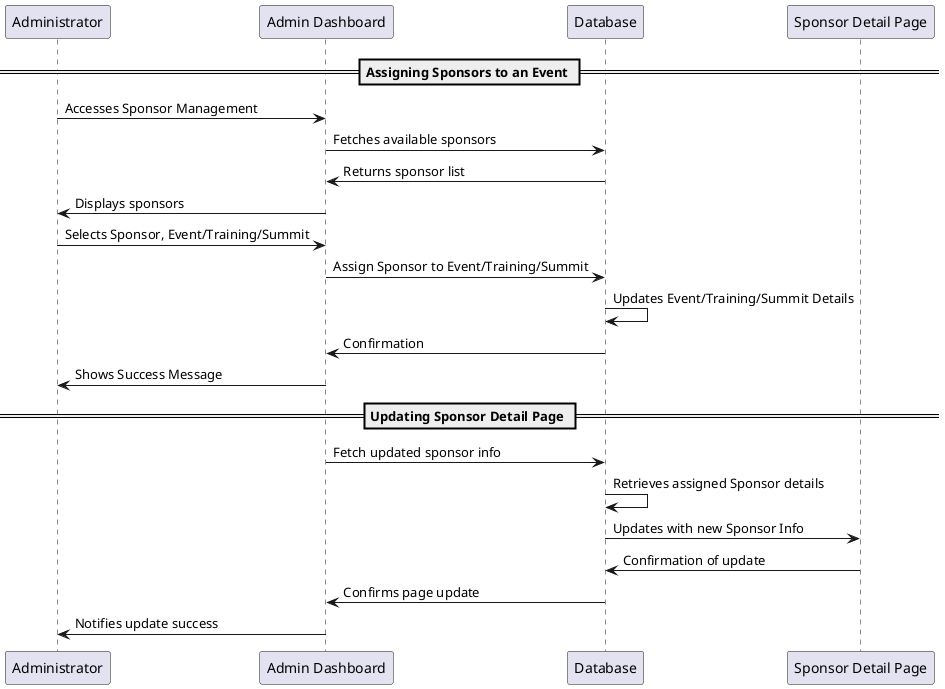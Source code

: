 @startuml
participant Administrator as admin
participant "Admin Dashboard" as dashboard
participant "Database" as db
participant "Sponsor Detail Page" as sponsorPage

== Assigning Sponsors to an Event ==
admin -> dashboard : Accesses Sponsor Management
dashboard -> db : Fetches available sponsors
db -> dashboard : Returns sponsor list
dashboard -> admin : Displays sponsors
admin -> dashboard : Selects Sponsor, Event/Training/Summit
dashboard -> db : Assign Sponsor to Event/Training/Summit
db -> db : Updates Event/Training/Summit Details
db -> dashboard : Confirmation
dashboard -> admin : Shows Success Message

== Updating Sponsor Detail Page ==
dashboard -> db : Fetch updated sponsor info
db -> db : Retrieves assigned Sponsor details
db -> sponsorPage : Updates with new Sponsor Info
sponsorPage -> db : Confirmation of update
db -> dashboard : Confirms page update
dashboard -> admin : Notifies update success

@enduml